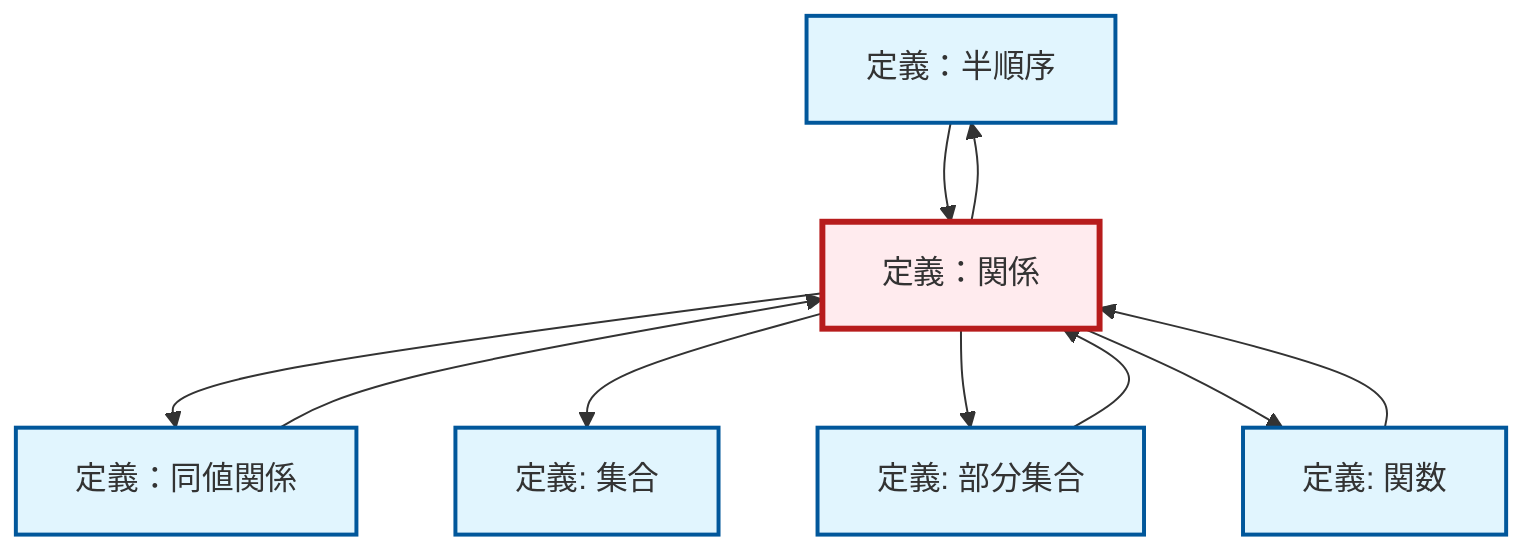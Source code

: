 graph TD
    classDef definition fill:#e1f5fe,stroke:#01579b,stroke-width:2px
    classDef theorem fill:#f3e5f5,stroke:#4a148c,stroke-width:2px
    classDef axiom fill:#fff3e0,stroke:#e65100,stroke-width:2px
    classDef example fill:#e8f5e9,stroke:#1b5e20,stroke-width:2px
    classDef current fill:#ffebee,stroke:#b71c1c,stroke-width:3px
    def-partial-order["定義：半順序"]:::definition
    def-relation["定義：関係"]:::definition
    def-equivalence-relation["定義：同値関係"]:::definition
    def-subset["定義: 部分集合"]:::definition
    def-set["定義: 集合"]:::definition
    def-function["定義: 関数"]:::definition
    def-relation --> def-equivalence-relation
    def-equivalence-relation --> def-relation
    def-partial-order --> def-relation
    def-function --> def-relation
    def-relation --> def-set
    def-relation --> def-partial-order
    def-subset --> def-relation
    def-relation --> def-subset
    def-relation --> def-function
    class def-relation current